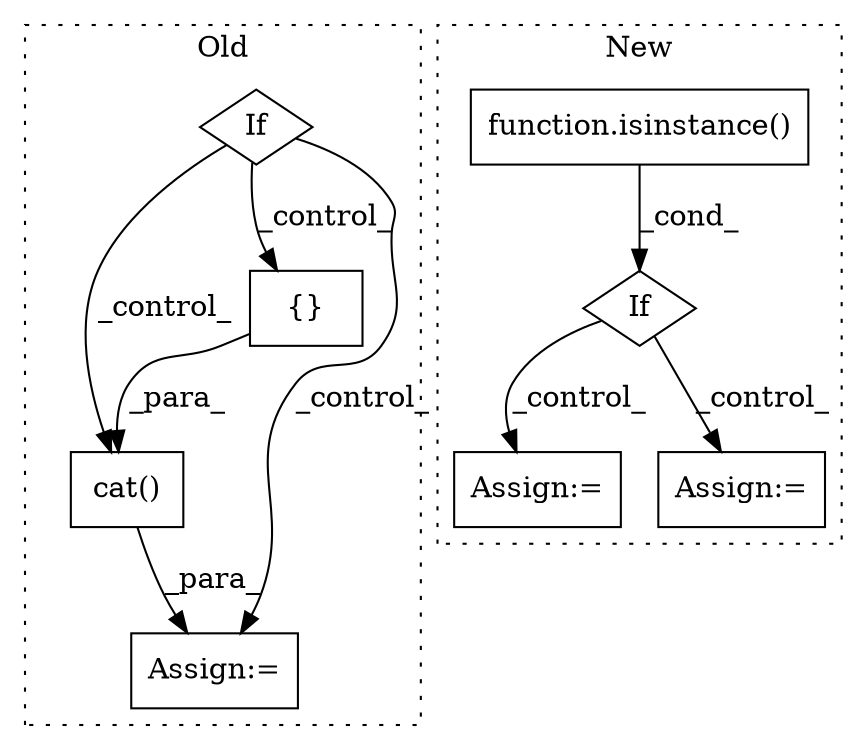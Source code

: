 digraph G {
subgraph cluster0 {
1 [label="cat()" a="75" s="7255,7291" l="10,9" shape="box"];
5 [label="{}" a="59" s="7265,7290" l="1,0" shape="box"];
7 [label="Assign:=" a="68" s="7240" l="3" shape="box"];
8 [label="If" a="96" s="7189" l="3" shape="diamond"];
label = "Old";
style="dotted";
}
subgraph cluster1 {
2 [label="function.isinstance()" a="75" s="5974,6003" l="11,1" shape="box"];
3 [label="If" a="96" s="5971" l="3" shape="diamond"];
4 [label="Assign:=" a="68" s="6049" l="3" shape="box"];
6 [label="Assign:=" a="68" s="6023" l="3" shape="box"];
label = "New";
style="dotted";
}
1 -> 7 [label="_para_"];
2 -> 3 [label="_cond_"];
3 -> 4 [label="_control_"];
3 -> 6 [label="_control_"];
5 -> 1 [label="_para_"];
8 -> 7 [label="_control_"];
8 -> 1 [label="_control_"];
8 -> 5 [label="_control_"];
}